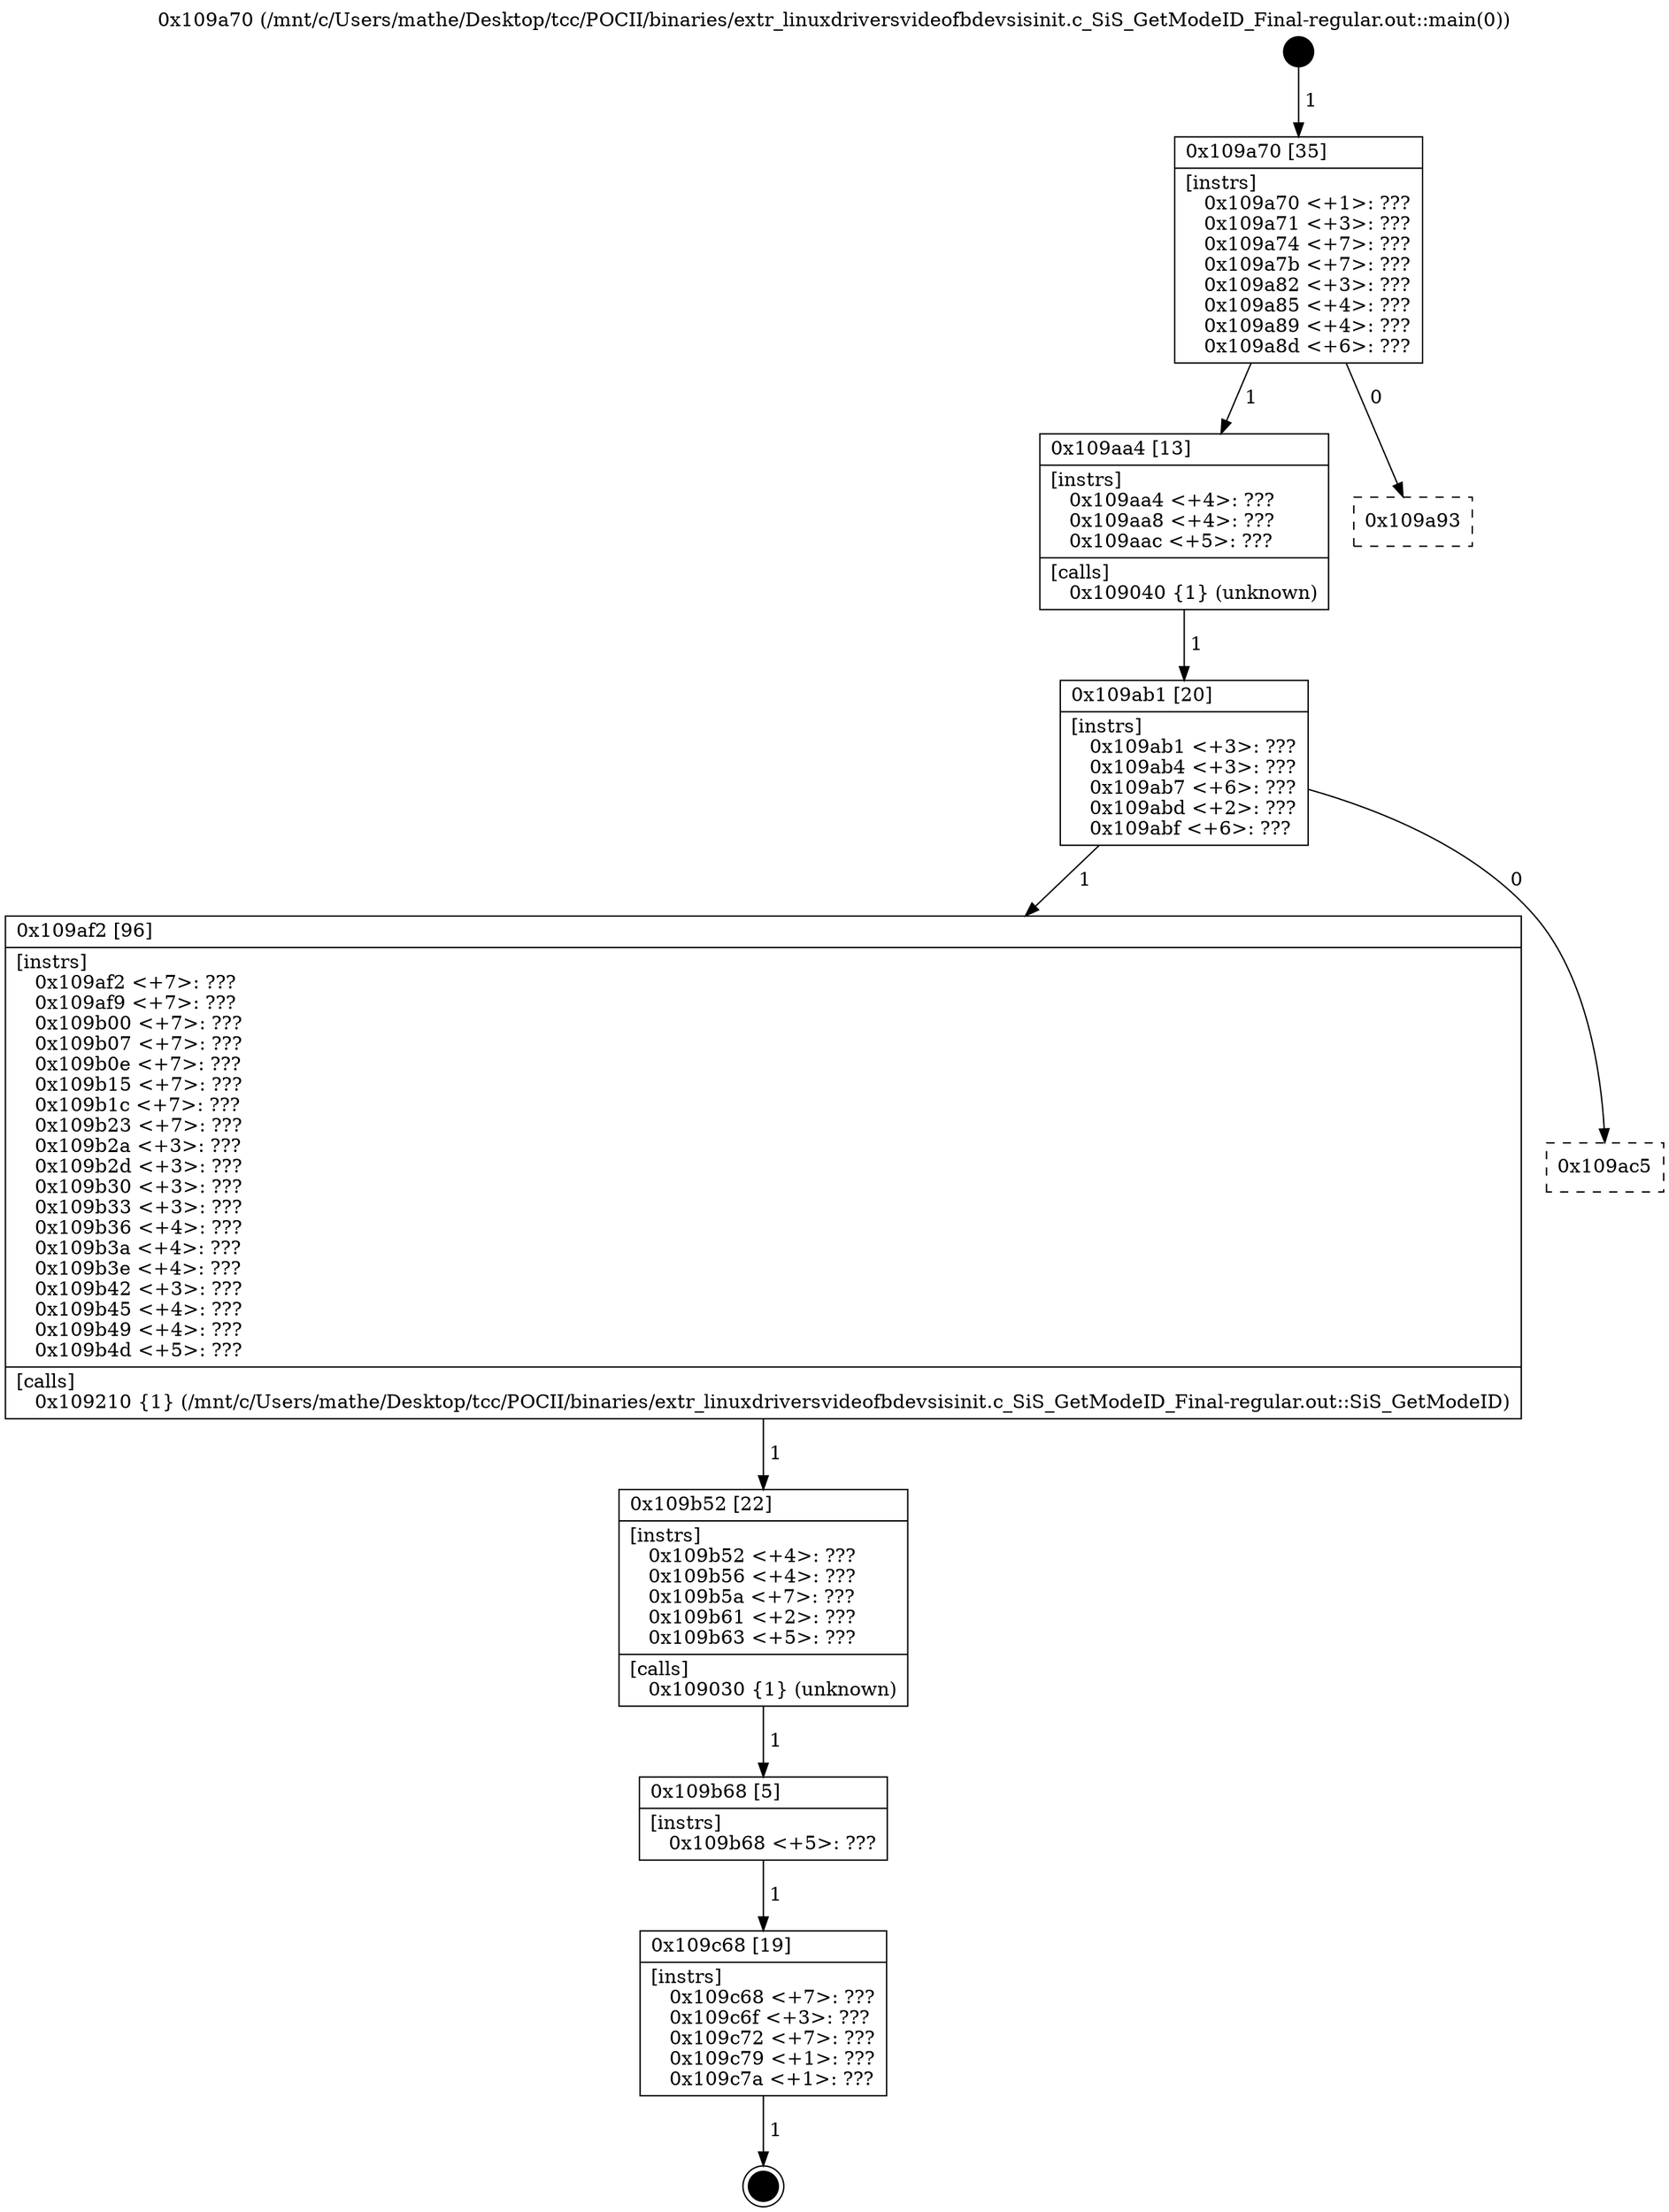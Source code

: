 digraph "0x109a70" {
  label = "0x109a70 (/mnt/c/Users/mathe/Desktop/tcc/POCII/binaries/extr_linuxdriversvideofbdevsisinit.c_SiS_GetModeID_Final-regular.out::main(0))"
  labelloc = "t"
  node[shape=record]

  Entry [label="",width=0.3,height=0.3,shape=circle,fillcolor=black,style=filled]
  "0x109a70" [label="{
     0x109a70 [35]\l
     | [instrs]\l
     &nbsp;&nbsp;0x109a70 \<+1\>: ???\l
     &nbsp;&nbsp;0x109a71 \<+3\>: ???\l
     &nbsp;&nbsp;0x109a74 \<+7\>: ???\l
     &nbsp;&nbsp;0x109a7b \<+7\>: ???\l
     &nbsp;&nbsp;0x109a82 \<+3\>: ???\l
     &nbsp;&nbsp;0x109a85 \<+4\>: ???\l
     &nbsp;&nbsp;0x109a89 \<+4\>: ???\l
     &nbsp;&nbsp;0x109a8d \<+6\>: ???\l
  }"]
  "0x109aa4" [label="{
     0x109aa4 [13]\l
     | [instrs]\l
     &nbsp;&nbsp;0x109aa4 \<+4\>: ???\l
     &nbsp;&nbsp;0x109aa8 \<+4\>: ???\l
     &nbsp;&nbsp;0x109aac \<+5\>: ???\l
     | [calls]\l
     &nbsp;&nbsp;0x109040 \{1\} (unknown)\l
  }"]
  "0x109a93" [label="{
     0x109a93\l
  }", style=dashed]
  "0x109ab1" [label="{
     0x109ab1 [20]\l
     | [instrs]\l
     &nbsp;&nbsp;0x109ab1 \<+3\>: ???\l
     &nbsp;&nbsp;0x109ab4 \<+3\>: ???\l
     &nbsp;&nbsp;0x109ab7 \<+6\>: ???\l
     &nbsp;&nbsp;0x109abd \<+2\>: ???\l
     &nbsp;&nbsp;0x109abf \<+6\>: ???\l
  }"]
  "0x109af2" [label="{
     0x109af2 [96]\l
     | [instrs]\l
     &nbsp;&nbsp;0x109af2 \<+7\>: ???\l
     &nbsp;&nbsp;0x109af9 \<+7\>: ???\l
     &nbsp;&nbsp;0x109b00 \<+7\>: ???\l
     &nbsp;&nbsp;0x109b07 \<+7\>: ???\l
     &nbsp;&nbsp;0x109b0e \<+7\>: ???\l
     &nbsp;&nbsp;0x109b15 \<+7\>: ???\l
     &nbsp;&nbsp;0x109b1c \<+7\>: ???\l
     &nbsp;&nbsp;0x109b23 \<+7\>: ???\l
     &nbsp;&nbsp;0x109b2a \<+3\>: ???\l
     &nbsp;&nbsp;0x109b2d \<+3\>: ???\l
     &nbsp;&nbsp;0x109b30 \<+3\>: ???\l
     &nbsp;&nbsp;0x109b33 \<+3\>: ???\l
     &nbsp;&nbsp;0x109b36 \<+4\>: ???\l
     &nbsp;&nbsp;0x109b3a \<+4\>: ???\l
     &nbsp;&nbsp;0x109b3e \<+4\>: ???\l
     &nbsp;&nbsp;0x109b42 \<+3\>: ???\l
     &nbsp;&nbsp;0x109b45 \<+4\>: ???\l
     &nbsp;&nbsp;0x109b49 \<+4\>: ???\l
     &nbsp;&nbsp;0x109b4d \<+5\>: ???\l
     | [calls]\l
     &nbsp;&nbsp;0x109210 \{1\} (/mnt/c/Users/mathe/Desktop/tcc/POCII/binaries/extr_linuxdriversvideofbdevsisinit.c_SiS_GetModeID_Final-regular.out::SiS_GetModeID)\l
  }"]
  "0x109ac5" [label="{
     0x109ac5\l
  }", style=dashed]
  "0x109b52" [label="{
     0x109b52 [22]\l
     | [instrs]\l
     &nbsp;&nbsp;0x109b52 \<+4\>: ???\l
     &nbsp;&nbsp;0x109b56 \<+4\>: ???\l
     &nbsp;&nbsp;0x109b5a \<+7\>: ???\l
     &nbsp;&nbsp;0x109b61 \<+2\>: ???\l
     &nbsp;&nbsp;0x109b63 \<+5\>: ???\l
     | [calls]\l
     &nbsp;&nbsp;0x109030 \{1\} (unknown)\l
  }"]
  "0x109b68" [label="{
     0x109b68 [5]\l
     | [instrs]\l
     &nbsp;&nbsp;0x109b68 \<+5\>: ???\l
  }"]
  "0x109c68" [label="{
     0x109c68 [19]\l
     | [instrs]\l
     &nbsp;&nbsp;0x109c68 \<+7\>: ???\l
     &nbsp;&nbsp;0x109c6f \<+3\>: ???\l
     &nbsp;&nbsp;0x109c72 \<+7\>: ???\l
     &nbsp;&nbsp;0x109c79 \<+1\>: ???\l
     &nbsp;&nbsp;0x109c7a \<+1\>: ???\l
  }"]
  Exit [label="",width=0.3,height=0.3,shape=circle,fillcolor=black,style=filled,peripheries=2]
  Entry -> "0x109a70" [label=" 1"]
  "0x109a70" -> "0x109aa4" [label=" 1"]
  "0x109a70" -> "0x109a93" [label=" 0"]
  "0x109aa4" -> "0x109ab1" [label=" 1"]
  "0x109ab1" -> "0x109af2" [label=" 1"]
  "0x109ab1" -> "0x109ac5" [label=" 0"]
  "0x109af2" -> "0x109b52" [label=" 1"]
  "0x109b52" -> "0x109b68" [label=" 1"]
  "0x109b68" -> "0x109c68" [label=" 1"]
  "0x109c68" -> Exit [label=" 1"]
}
